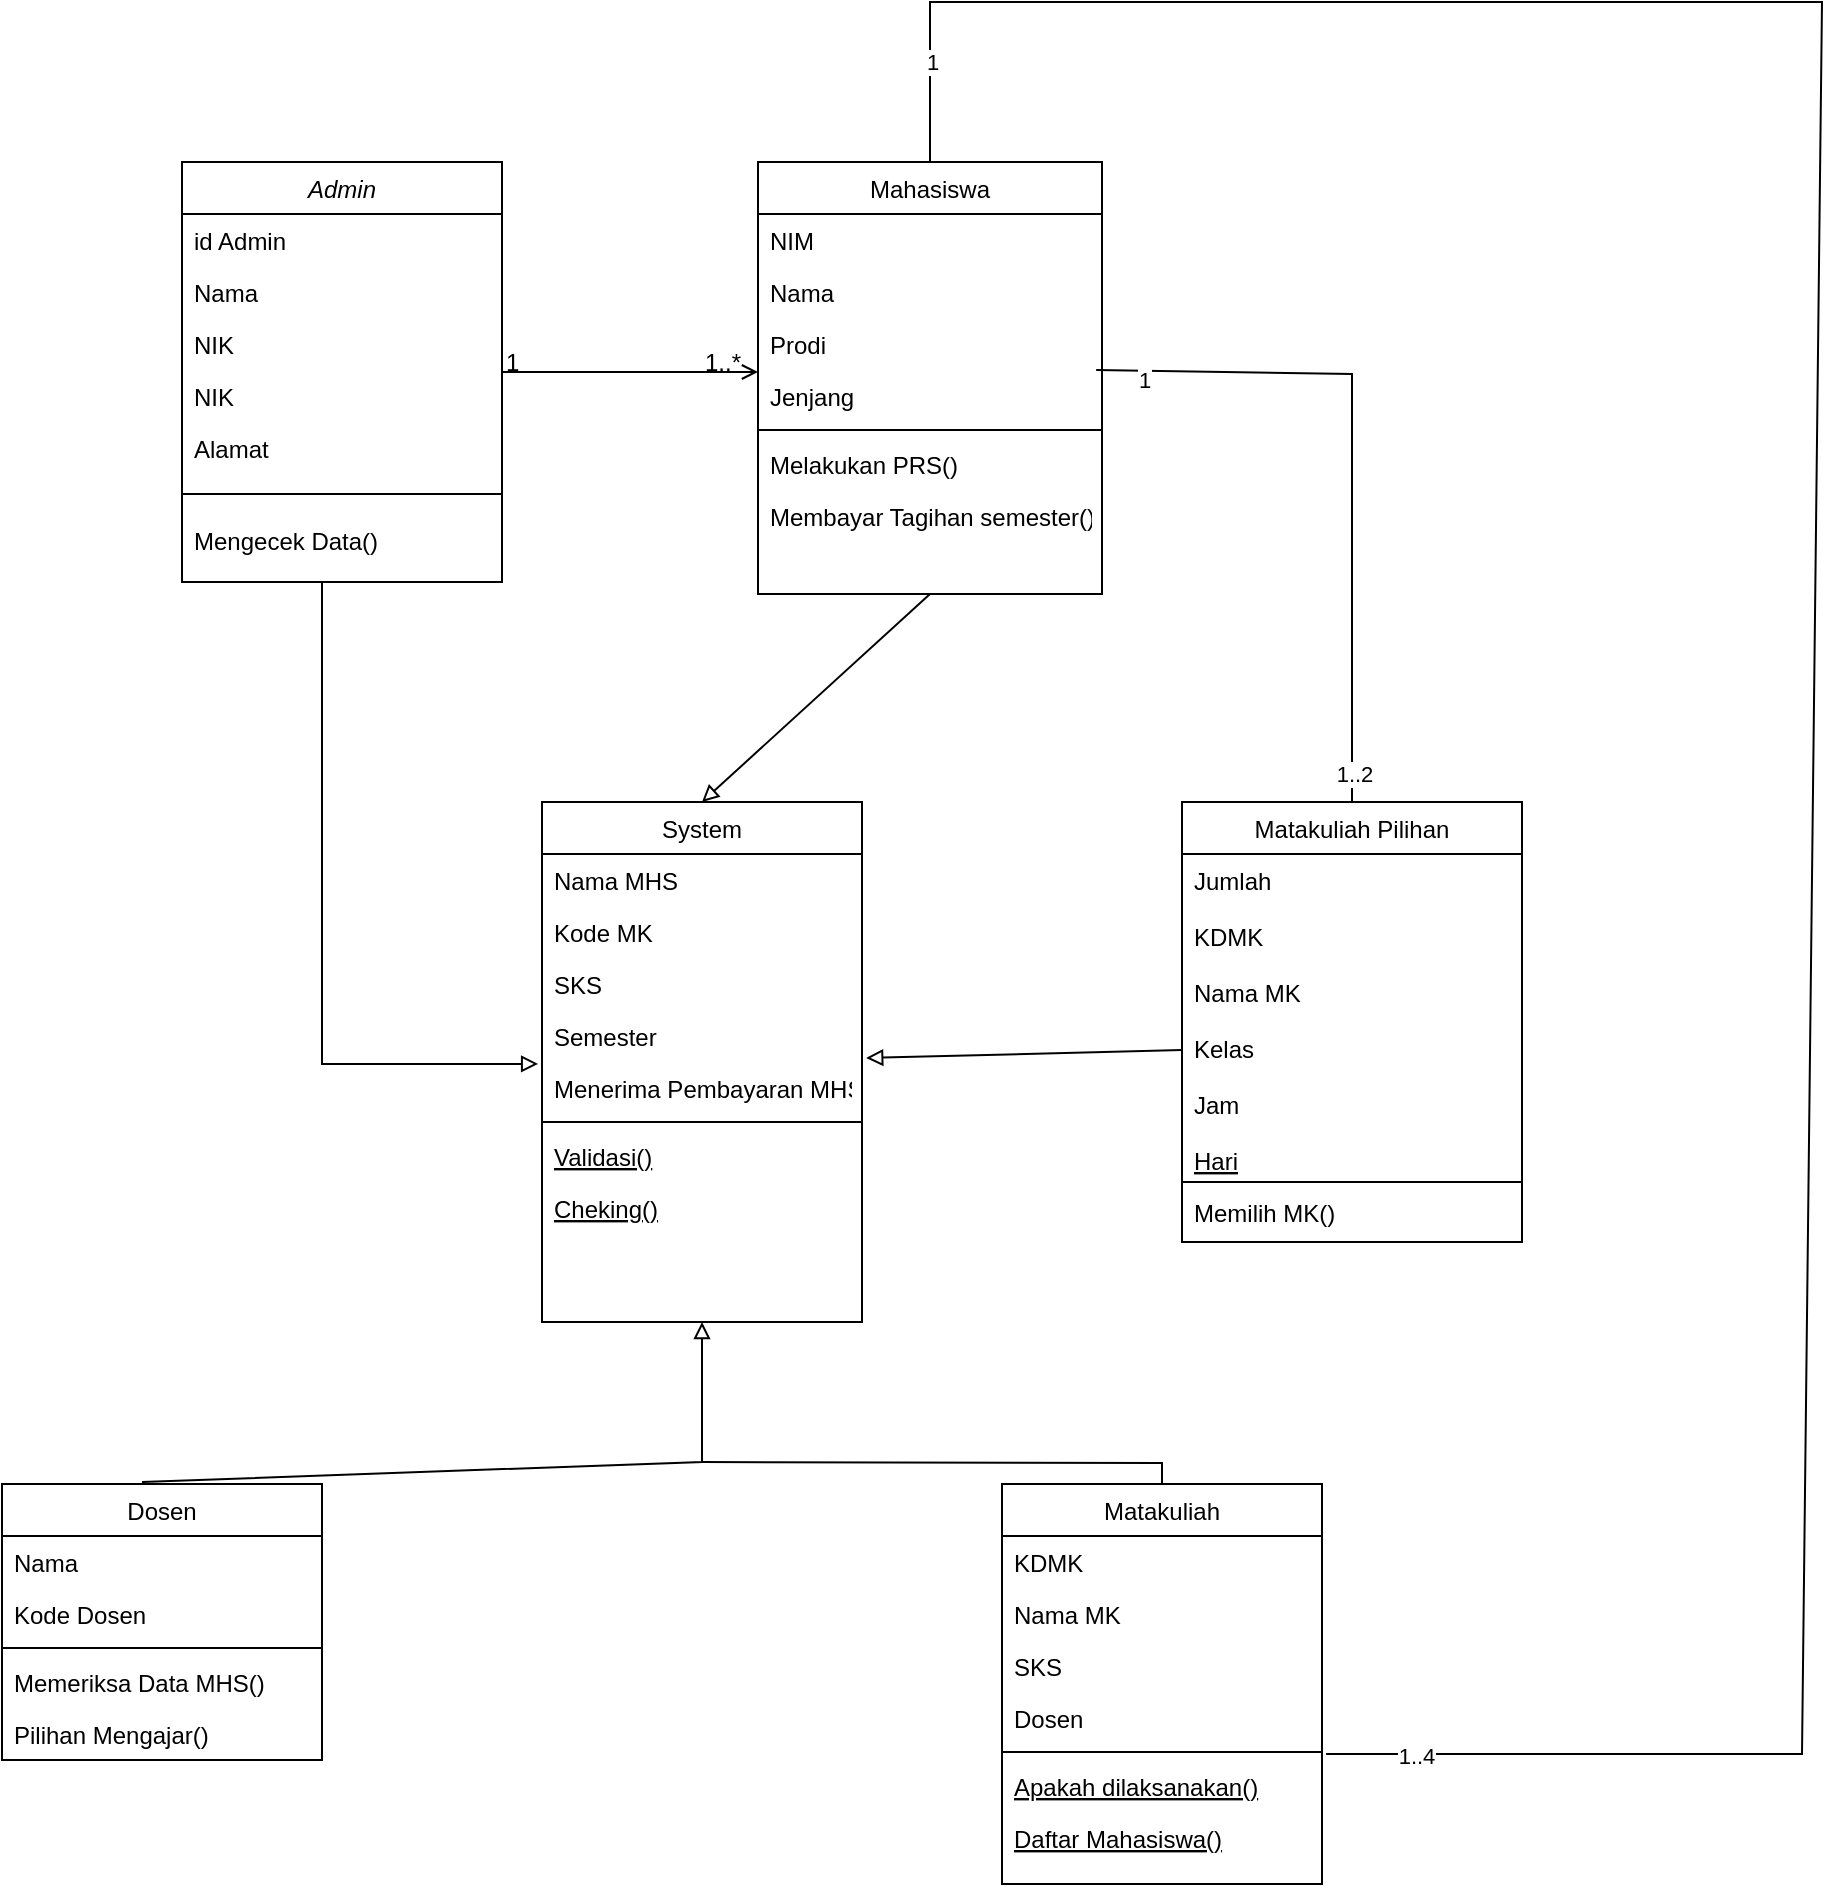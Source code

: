 <mxfile version="15.5.4" type="device" pages="2"><diagram id="C5RBs43oDa-KdzZeNtuy" name="Page-1"><mxGraphModel dx="868" dy="482" grid="1" gridSize="10" guides="1" tooltips="1" connect="1" arrows="1" fold="1" page="1" pageScale="1" pageWidth="827" pageHeight="1169" math="0" shadow="0"><root><mxCell id="WIyWlLk6GJQsqaUBKTNV-0"/><mxCell id="WIyWlLk6GJQsqaUBKTNV-1" parent="WIyWlLk6GJQsqaUBKTNV-0"/><mxCell id="zkfFHV4jXpPFQw0GAbJ--0" value="Admin" style="swimlane;fontStyle=2;align=center;verticalAlign=top;childLayout=stackLayout;horizontal=1;startSize=26;horizontalStack=0;resizeParent=1;resizeLast=0;collapsible=1;marginBottom=0;rounded=0;shadow=0;strokeWidth=1;" parent="WIyWlLk6GJQsqaUBKTNV-1" vertex="1"><mxGeometry x="220" y="120" width="160" height="210" as="geometry"><mxRectangle x="220" y="120" width="160" height="26" as="alternateBounds"/></mxGeometry></mxCell><mxCell id="zkfFHV4jXpPFQw0GAbJ--1" value="id Admin" style="text;align=left;verticalAlign=top;spacingLeft=4;spacingRight=4;overflow=hidden;rotatable=0;points=[[0,0.5],[1,0.5]];portConstraint=eastwest;" parent="zkfFHV4jXpPFQw0GAbJ--0" vertex="1"><mxGeometry y="26" width="160" height="26" as="geometry"/></mxCell><mxCell id="zkfFHV4jXpPFQw0GAbJ--2" value="Nama" style="text;align=left;verticalAlign=top;spacingLeft=4;spacingRight=4;overflow=hidden;rotatable=0;points=[[0,0.5],[1,0.5]];portConstraint=eastwest;rounded=0;shadow=0;html=0;" parent="zkfFHV4jXpPFQw0GAbJ--0" vertex="1"><mxGeometry y="52" width="160" height="26" as="geometry"/></mxCell><mxCell id="zkfFHV4jXpPFQw0GAbJ--3" value="NIK" style="text;align=left;verticalAlign=top;spacingLeft=4;spacingRight=4;overflow=hidden;rotatable=0;points=[[0,0.5],[1,0.5]];portConstraint=eastwest;rounded=0;shadow=0;html=0;" parent="zkfFHV4jXpPFQw0GAbJ--0" vertex="1"><mxGeometry y="78" width="160" height="26" as="geometry"/></mxCell><mxCell id="y5wbKTFpY-Hcn7v-fDve-41" value="NIK" style="text;align=left;verticalAlign=top;spacingLeft=4;spacingRight=4;overflow=hidden;rotatable=0;points=[[0,0.5],[1,0.5]];portConstraint=eastwest;rounded=0;shadow=0;html=0;" vertex="1" parent="zkfFHV4jXpPFQw0GAbJ--0"><mxGeometry y="104" width="160" height="26" as="geometry"/></mxCell><mxCell id="y5wbKTFpY-Hcn7v-fDve-0" value="Alamat" style="text;align=left;verticalAlign=top;spacingLeft=4;spacingRight=4;overflow=hidden;rotatable=0;points=[[0,0.5],[1,0.5]];portConstraint=eastwest;rounded=0;shadow=0;html=0;" vertex="1" parent="zkfFHV4jXpPFQw0GAbJ--0"><mxGeometry y="130" width="160" height="26" as="geometry"/></mxCell><mxCell id="zkfFHV4jXpPFQw0GAbJ--4" value="" style="line;html=1;strokeWidth=1;align=left;verticalAlign=middle;spacingTop=-1;spacingLeft=3;spacingRight=3;rotatable=0;labelPosition=right;points=[];portConstraint=eastwest;" parent="zkfFHV4jXpPFQw0GAbJ--0" vertex="1"><mxGeometry y="156" width="160" height="20" as="geometry"/></mxCell><mxCell id="y5wbKTFpY-Hcn7v-fDve-39" value="Mengecek Data()" style="text;align=left;verticalAlign=top;spacingLeft=4;spacingRight=4;overflow=hidden;rotatable=0;points=[[0,0.5],[1,0.5]];portConstraint=eastwest;" vertex="1" parent="zkfFHV4jXpPFQw0GAbJ--0"><mxGeometry y="176" width="160" height="26" as="geometry"/></mxCell><mxCell id="zkfFHV4jXpPFQw0GAbJ--6" value="Dosen" style="swimlane;fontStyle=0;align=center;verticalAlign=top;childLayout=stackLayout;horizontal=1;startSize=26;horizontalStack=0;resizeParent=1;resizeLast=0;collapsible=1;marginBottom=0;rounded=0;shadow=0;strokeWidth=1;" parent="WIyWlLk6GJQsqaUBKTNV-1" vertex="1"><mxGeometry x="130" y="781" width="160" height="138" as="geometry"><mxRectangle x="130" y="380" width="160" height="26" as="alternateBounds"/></mxGeometry></mxCell><mxCell id="zkfFHV4jXpPFQw0GAbJ--7" value="Nama" style="text;align=left;verticalAlign=top;spacingLeft=4;spacingRight=4;overflow=hidden;rotatable=0;points=[[0,0.5],[1,0.5]];portConstraint=eastwest;" parent="zkfFHV4jXpPFQw0GAbJ--6" vertex="1"><mxGeometry y="26" width="160" height="26" as="geometry"/></mxCell><mxCell id="zkfFHV4jXpPFQw0GAbJ--8" value="Kode Dosen" style="text;align=left;verticalAlign=top;spacingLeft=4;spacingRight=4;overflow=hidden;rotatable=0;points=[[0,0.5],[1,0.5]];portConstraint=eastwest;rounded=0;shadow=0;html=0;" parent="zkfFHV4jXpPFQw0GAbJ--6" vertex="1"><mxGeometry y="52" width="160" height="26" as="geometry"/></mxCell><mxCell id="zkfFHV4jXpPFQw0GAbJ--9" value="" style="line;html=1;strokeWidth=1;align=left;verticalAlign=middle;spacingTop=-1;spacingLeft=3;spacingRight=3;rotatable=0;labelPosition=right;points=[];portConstraint=eastwest;" parent="zkfFHV4jXpPFQw0GAbJ--6" vertex="1"><mxGeometry y="78" width="160" height="8" as="geometry"/></mxCell><mxCell id="zkfFHV4jXpPFQw0GAbJ--11" value="Memeriksa Data MHS()" style="text;align=left;verticalAlign=top;spacingLeft=4;spacingRight=4;overflow=hidden;rotatable=0;points=[[0,0.5],[1,0.5]];portConstraint=eastwest;" parent="zkfFHV4jXpPFQw0GAbJ--6" vertex="1"><mxGeometry y="86" width="160" height="26" as="geometry"/></mxCell><mxCell id="y5wbKTFpY-Hcn7v-fDve-40" value="Pilihan Mengajar()" style="text;align=left;verticalAlign=top;spacingLeft=4;spacingRight=4;overflow=hidden;rotatable=0;points=[[0,0.5],[1,0.5]];portConstraint=eastwest;" vertex="1" parent="zkfFHV4jXpPFQw0GAbJ--6"><mxGeometry y="112" width="160" height="26" as="geometry"/></mxCell><mxCell id="zkfFHV4jXpPFQw0GAbJ--13" value="Matakuliah" style="swimlane;fontStyle=0;align=center;verticalAlign=top;childLayout=stackLayout;horizontal=1;startSize=26;horizontalStack=0;resizeParent=1;resizeLast=0;collapsible=1;marginBottom=0;rounded=0;shadow=0;strokeWidth=1;" parent="WIyWlLk6GJQsqaUBKTNV-1" vertex="1"><mxGeometry x="630" y="781" width="160" height="200" as="geometry"><mxRectangle x="413.5" y="781" width="170" height="26" as="alternateBounds"/></mxGeometry></mxCell><mxCell id="zkfFHV4jXpPFQw0GAbJ--14" value="KDMK" style="text;align=left;verticalAlign=top;spacingLeft=4;spacingRight=4;overflow=hidden;rotatable=0;points=[[0,0.5],[1,0.5]];portConstraint=eastwest;" parent="zkfFHV4jXpPFQw0GAbJ--13" vertex="1"><mxGeometry y="26" width="160" height="26" as="geometry"/></mxCell><mxCell id="y5wbKTFpY-Hcn7v-fDve-28" value="Nama MK" style="text;align=left;verticalAlign=top;spacingLeft=4;spacingRight=4;overflow=hidden;rotatable=0;points=[[0,0.5],[1,0.5]];portConstraint=eastwest;" vertex="1" parent="zkfFHV4jXpPFQw0GAbJ--13"><mxGeometry y="52" width="160" height="26" as="geometry"/></mxCell><mxCell id="y5wbKTFpY-Hcn7v-fDve-29" value="SKS" style="text;align=left;verticalAlign=top;spacingLeft=4;spacingRight=4;overflow=hidden;rotatable=0;points=[[0,0.5],[1,0.5]];portConstraint=eastwest;" vertex="1" parent="zkfFHV4jXpPFQw0GAbJ--13"><mxGeometry y="78" width="160" height="26" as="geometry"/></mxCell><mxCell id="y5wbKTFpY-Hcn7v-fDve-30" value="Dosen" style="text;align=left;verticalAlign=top;spacingLeft=4;spacingRight=4;overflow=hidden;rotatable=0;points=[[0,0.5],[1,0.5]];portConstraint=eastwest;" vertex="1" parent="zkfFHV4jXpPFQw0GAbJ--13"><mxGeometry y="104" width="160" height="26" as="geometry"/></mxCell><mxCell id="zkfFHV4jXpPFQw0GAbJ--15" value="" style="line;html=1;strokeWidth=1;align=left;verticalAlign=middle;spacingTop=-1;spacingLeft=3;spacingRight=3;rotatable=0;labelPosition=right;points=[];portConstraint=eastwest;" parent="zkfFHV4jXpPFQw0GAbJ--13" vertex="1"><mxGeometry y="130" width="160" height="8" as="geometry"/></mxCell><mxCell id="y5wbKTFpY-Hcn7v-fDve-2" value="Apakah dilaksanakan()" style="text;align=left;verticalAlign=top;spacingLeft=4;spacingRight=4;overflow=hidden;rotatable=0;points=[[0,0.5],[1,0.5]];portConstraint=eastwest;fontStyle=4" vertex="1" parent="zkfFHV4jXpPFQw0GAbJ--13"><mxGeometry y="138" width="160" height="26" as="geometry"/></mxCell><mxCell id="y5wbKTFpY-Hcn7v-fDve-3" value="Daftar Mahasiswa()" style="text;align=left;verticalAlign=top;spacingLeft=4;spacingRight=4;overflow=hidden;rotatable=0;points=[[0,0.5],[1,0.5]];portConstraint=eastwest;fontStyle=4" vertex="1" parent="zkfFHV4jXpPFQw0GAbJ--13"><mxGeometry y="164" width="160" height="26" as="geometry"/></mxCell><mxCell id="zkfFHV4jXpPFQw0GAbJ--17" value="Mahasiswa" style="swimlane;fontStyle=0;align=center;verticalAlign=top;childLayout=stackLayout;horizontal=1;startSize=26;horizontalStack=0;resizeParent=1;resizeLast=0;collapsible=1;marginBottom=0;rounded=0;shadow=0;strokeWidth=1;" parent="WIyWlLk6GJQsqaUBKTNV-1" vertex="1"><mxGeometry x="508" y="120" width="172" height="216" as="geometry"><mxRectangle x="550" y="140" width="160" height="26" as="alternateBounds"/></mxGeometry></mxCell><mxCell id="zkfFHV4jXpPFQw0GAbJ--18" value="NIM" style="text;align=left;verticalAlign=top;spacingLeft=4;spacingRight=4;overflow=hidden;rotatable=0;points=[[0,0.5],[1,0.5]];portConstraint=eastwest;" parent="zkfFHV4jXpPFQw0GAbJ--17" vertex="1"><mxGeometry y="26" width="172" height="26" as="geometry"/></mxCell><mxCell id="zkfFHV4jXpPFQw0GAbJ--19" value="Nama" style="text;align=left;verticalAlign=top;spacingLeft=4;spacingRight=4;overflow=hidden;rotatable=0;points=[[0,0.5],[1,0.5]];portConstraint=eastwest;rounded=0;shadow=0;html=0;" parent="zkfFHV4jXpPFQw0GAbJ--17" vertex="1"><mxGeometry y="52" width="172" height="26" as="geometry"/></mxCell><mxCell id="zkfFHV4jXpPFQw0GAbJ--20" value="Prodi" style="text;align=left;verticalAlign=top;spacingLeft=4;spacingRight=4;overflow=hidden;rotatable=0;points=[[0,0.5],[1,0.5]];portConstraint=eastwest;rounded=0;shadow=0;html=0;" parent="zkfFHV4jXpPFQw0GAbJ--17" vertex="1"><mxGeometry y="78" width="172" height="26" as="geometry"/></mxCell><mxCell id="zkfFHV4jXpPFQw0GAbJ--22" value="Jenjang" style="text;align=left;verticalAlign=top;spacingLeft=4;spacingRight=4;overflow=hidden;rotatable=0;points=[[0,0.5],[1,0.5]];portConstraint=eastwest;rounded=0;shadow=0;html=0;" parent="zkfFHV4jXpPFQw0GAbJ--17" vertex="1"><mxGeometry y="104" width="172" height="26" as="geometry"/></mxCell><mxCell id="zkfFHV4jXpPFQw0GAbJ--23" value="" style="line;html=1;strokeWidth=1;align=left;verticalAlign=middle;spacingTop=-1;spacingLeft=3;spacingRight=3;rotatable=0;labelPosition=right;points=[];portConstraint=eastwest;" parent="zkfFHV4jXpPFQw0GAbJ--17" vertex="1"><mxGeometry y="130" width="172" height="8" as="geometry"/></mxCell><mxCell id="zkfFHV4jXpPFQw0GAbJ--24" value="Melakukan PRS()" style="text;align=left;verticalAlign=top;spacingLeft=4;spacingRight=4;overflow=hidden;rotatable=0;points=[[0,0.5],[1,0.5]];portConstraint=eastwest;" parent="zkfFHV4jXpPFQw0GAbJ--17" vertex="1"><mxGeometry y="138" width="172" height="26" as="geometry"/></mxCell><mxCell id="zkfFHV4jXpPFQw0GAbJ--25" value="Membayar Tagihan semester()" style="text;align=left;verticalAlign=top;spacingLeft=4;spacingRight=4;overflow=hidden;rotatable=0;points=[[0,0.5],[1,0.5]];portConstraint=eastwest;" parent="zkfFHV4jXpPFQw0GAbJ--17" vertex="1"><mxGeometry y="164" width="172" height="26" as="geometry"/></mxCell><mxCell id="zkfFHV4jXpPFQw0GAbJ--26" value="" style="endArrow=open;shadow=0;strokeWidth=1;rounded=0;endFill=1;edgeStyle=elbowEdgeStyle;elbow=vertical;" parent="WIyWlLk6GJQsqaUBKTNV-1" source="zkfFHV4jXpPFQw0GAbJ--0" target="zkfFHV4jXpPFQw0GAbJ--17" edge="1"><mxGeometry x="0.5" y="41" relative="1" as="geometry"><mxPoint x="380" y="192" as="sourcePoint"/><mxPoint x="540" y="192" as="targetPoint"/><mxPoint x="-40" y="32" as="offset"/></mxGeometry></mxCell><mxCell id="zkfFHV4jXpPFQw0GAbJ--27" value="1" style="resizable=0;align=left;verticalAlign=bottom;labelBackgroundColor=none;fontSize=12;" parent="zkfFHV4jXpPFQw0GAbJ--26" connectable="0" vertex="1"><mxGeometry x="-1" relative="1" as="geometry"><mxPoint y="4" as="offset"/></mxGeometry></mxCell><mxCell id="zkfFHV4jXpPFQw0GAbJ--28" value="1..*" style="resizable=0;align=right;verticalAlign=bottom;labelBackgroundColor=none;fontSize=12;" parent="zkfFHV4jXpPFQw0GAbJ--26" connectable="0" vertex="1"><mxGeometry x="1" relative="1" as="geometry"><mxPoint x="-7" y="4" as="offset"/></mxGeometry></mxCell><mxCell id="y5wbKTFpY-Hcn7v-fDve-4" value="Matakuliah Pilihan" style="swimlane;fontStyle=0;align=center;verticalAlign=top;childLayout=stackLayout;horizontal=1;startSize=26;horizontalStack=0;resizeParent=1;resizeLast=0;collapsible=1;marginBottom=0;rounded=0;shadow=0;strokeWidth=1;" vertex="1" parent="WIyWlLk6GJQsqaUBKTNV-1"><mxGeometry x="720" y="440" width="170" height="220" as="geometry"><mxRectangle x="340" y="380" width="170" height="26" as="alternateBounds"/></mxGeometry></mxCell><mxCell id="y5wbKTFpY-Hcn7v-fDve-5" value="Jumlah" style="text;align=left;verticalAlign=top;spacingLeft=4;spacingRight=4;overflow=hidden;rotatable=0;points=[[0,0.5],[1,0.5]];portConstraint=eastwest;" vertex="1" parent="y5wbKTFpY-Hcn7v-fDve-4"><mxGeometry y="26" width="170" height="28" as="geometry"/></mxCell><mxCell id="y5wbKTFpY-Hcn7v-fDve-23" value="KDMK" style="text;align=left;verticalAlign=top;spacingLeft=4;spacingRight=4;overflow=hidden;rotatable=0;points=[[0,0.5],[1,0.5]];portConstraint=eastwest;" vertex="1" parent="y5wbKTFpY-Hcn7v-fDve-4"><mxGeometry y="54" width="170" height="28" as="geometry"/></mxCell><mxCell id="y5wbKTFpY-Hcn7v-fDve-24" value="Nama MK" style="text;align=left;verticalAlign=top;spacingLeft=4;spacingRight=4;overflow=hidden;rotatable=0;points=[[0,0.5],[1,0.5]];portConstraint=eastwest;" vertex="1" parent="y5wbKTFpY-Hcn7v-fDve-4"><mxGeometry y="82" width="170" height="28" as="geometry"/></mxCell><mxCell id="y5wbKTFpY-Hcn7v-fDve-25" value="Kelas" style="text;align=left;verticalAlign=top;spacingLeft=4;spacingRight=4;overflow=hidden;rotatable=0;points=[[0,0.5],[1,0.5]];portConstraint=eastwest;" vertex="1" parent="y5wbKTFpY-Hcn7v-fDve-4"><mxGeometry y="110" width="170" height="28" as="geometry"/></mxCell><mxCell id="y5wbKTFpY-Hcn7v-fDve-26" value="Jam" style="text;align=left;verticalAlign=top;spacingLeft=4;spacingRight=4;overflow=hidden;rotatable=0;points=[[0,0.5],[1,0.5]];portConstraint=eastwest;" vertex="1" parent="y5wbKTFpY-Hcn7v-fDve-4"><mxGeometry y="138" width="170" height="28" as="geometry"/></mxCell><mxCell id="y5wbKTFpY-Hcn7v-fDve-7" value="Hari" style="text;align=left;verticalAlign=top;spacingLeft=4;spacingRight=4;overflow=hidden;rotatable=0;points=[[0,0.5],[1,0.5]];portConstraint=eastwest;fontStyle=4" vertex="1" parent="y5wbKTFpY-Hcn7v-fDve-4"><mxGeometry y="166" width="170" height="26" as="geometry"/></mxCell><mxCell id="y5wbKTFpY-Hcn7v-fDve-27" value="Memilih MK()" style="text;align=left;verticalAlign=top;spacingLeft=4;spacingRight=4;overflow=hidden;rotatable=0;points=[[0,0.5],[1,0.5]];portConstraint=eastwest;" vertex="1" parent="y5wbKTFpY-Hcn7v-fDve-4"><mxGeometry y="192" width="170" height="28" as="geometry"/></mxCell><mxCell id="y5wbKTFpY-Hcn7v-fDve-10" value="" style="line;html=1;strokeWidth=1;align=left;verticalAlign=middle;spacingTop=-1;spacingLeft=3;spacingRight=3;rotatable=0;labelPosition=right;points=[];portConstraint=eastwest;" vertex="1" parent="WIyWlLk6GJQsqaUBKTNV-1"><mxGeometry x="720" y="621" width="170" height="18" as="geometry"/></mxCell><mxCell id="y5wbKTFpY-Hcn7v-fDve-31" value="System" style="swimlane;fontStyle=0;align=center;verticalAlign=top;childLayout=stackLayout;horizontal=1;startSize=26;horizontalStack=0;resizeParent=1;resizeLast=0;collapsible=1;marginBottom=0;rounded=0;shadow=0;strokeWidth=1;" vertex="1" parent="WIyWlLk6GJQsqaUBKTNV-1"><mxGeometry x="400" y="440" width="160" height="260" as="geometry"><mxRectangle x="340" y="380" width="170" height="26" as="alternateBounds"/></mxGeometry></mxCell><mxCell id="y5wbKTFpY-Hcn7v-fDve-32" value="Nama MHS" style="text;align=left;verticalAlign=top;spacingLeft=4;spacingRight=4;overflow=hidden;rotatable=0;points=[[0,0.5],[1,0.5]];portConstraint=eastwest;" vertex="1" parent="y5wbKTFpY-Hcn7v-fDve-31"><mxGeometry y="26" width="160" height="26" as="geometry"/></mxCell><mxCell id="y5wbKTFpY-Hcn7v-fDve-33" value="Kode MK" style="text;align=left;verticalAlign=top;spacingLeft=4;spacingRight=4;overflow=hidden;rotatable=0;points=[[0,0.5],[1,0.5]];portConstraint=eastwest;" vertex="1" parent="y5wbKTFpY-Hcn7v-fDve-31"><mxGeometry y="52" width="160" height="26" as="geometry"/></mxCell><mxCell id="y5wbKTFpY-Hcn7v-fDve-34" value="SKS" style="text;align=left;verticalAlign=top;spacingLeft=4;spacingRight=4;overflow=hidden;rotatable=0;points=[[0,0.5],[1,0.5]];portConstraint=eastwest;" vertex="1" parent="y5wbKTFpY-Hcn7v-fDve-31"><mxGeometry y="78" width="160" height="26" as="geometry"/></mxCell><mxCell id="y5wbKTFpY-Hcn7v-fDve-35" value="Semester" style="text;align=left;verticalAlign=top;spacingLeft=4;spacingRight=4;overflow=hidden;rotatable=0;points=[[0,0.5],[1,0.5]];portConstraint=eastwest;" vertex="1" parent="y5wbKTFpY-Hcn7v-fDve-31"><mxGeometry y="104" width="160" height="26" as="geometry"/></mxCell><mxCell id="y5wbKTFpY-Hcn7v-fDve-46" value="Menerima Pembayaran MHS" style="text;align=left;verticalAlign=top;spacingLeft=4;spacingRight=4;overflow=hidden;rotatable=0;points=[[0,0.5],[1,0.5]];portConstraint=eastwest;" vertex="1" parent="y5wbKTFpY-Hcn7v-fDve-31"><mxGeometry y="130" width="160" height="26" as="geometry"/></mxCell><mxCell id="y5wbKTFpY-Hcn7v-fDve-36" value="" style="line;html=1;strokeWidth=1;align=left;verticalAlign=middle;spacingTop=-1;spacingLeft=3;spacingRight=3;rotatable=0;labelPosition=right;points=[];portConstraint=eastwest;" vertex="1" parent="y5wbKTFpY-Hcn7v-fDve-31"><mxGeometry y="156" width="160" height="8" as="geometry"/></mxCell><mxCell id="y5wbKTFpY-Hcn7v-fDve-38" value="Validasi()" style="text;align=left;verticalAlign=top;spacingLeft=4;spacingRight=4;overflow=hidden;rotatable=0;points=[[0,0.5],[1,0.5]];portConstraint=eastwest;fontStyle=4" vertex="1" parent="y5wbKTFpY-Hcn7v-fDve-31"><mxGeometry y="164" width="160" height="26" as="geometry"/></mxCell><mxCell id="y5wbKTFpY-Hcn7v-fDve-37" value="Cheking()" style="text;align=left;verticalAlign=top;spacingLeft=4;spacingRight=4;overflow=hidden;rotatable=0;points=[[0,0.5],[1,0.5]];portConstraint=eastwest;fontStyle=4" vertex="1" parent="y5wbKTFpY-Hcn7v-fDve-31"><mxGeometry y="190" width="160" height="26" as="geometry"/></mxCell><mxCell id="y5wbKTFpY-Hcn7v-fDve-43" value="" style="endArrow=block;endFill=0;html=1;rounded=0;exitX=0.5;exitY=1;exitDx=0;exitDy=0;entryX=0.5;entryY=0;entryDx=0;entryDy=0;" edge="1" parent="WIyWlLk6GJQsqaUBKTNV-1" source="zkfFHV4jXpPFQw0GAbJ--17" target="y5wbKTFpY-Hcn7v-fDve-31"><mxGeometry width="160" relative="1" as="geometry"><mxPoint x="640" y="460" as="sourcePoint"/><mxPoint x="680" y="710" as="targetPoint"/></mxGeometry></mxCell><mxCell id="y5wbKTFpY-Hcn7v-fDve-44" value="" style="endArrow=block;endFill=0;html=1;rounded=0;entryX=-0.012;entryY=1.038;entryDx=0;entryDy=0;entryPerimeter=0;" edge="1" parent="WIyWlLk6GJQsqaUBKTNV-1" target="y5wbKTFpY-Hcn7v-fDve-35"><mxGeometry width="160" relative="1" as="geometry"><mxPoint x="290" y="330" as="sourcePoint"/><mxPoint x="300" y="550" as="targetPoint"/><Array as="points"><mxPoint x="290" y="571"/></Array></mxGeometry></mxCell><mxCell id="y5wbKTFpY-Hcn7v-fDve-45" value="" style="endArrow=block;endFill=0;html=1;rounded=0;exitX=0;exitY=0.5;exitDx=0;exitDy=0;entryX=1.013;entryY=0.923;entryDx=0;entryDy=0;entryPerimeter=0;" edge="1" parent="WIyWlLk6GJQsqaUBKTNV-1" source="y5wbKTFpY-Hcn7v-fDve-25" target="y5wbKTFpY-Hcn7v-fDve-35"><mxGeometry width="160" relative="1" as="geometry"><mxPoint x="604" y="346" as="sourcePoint"/><mxPoint x="490" y="450" as="targetPoint"/></mxGeometry></mxCell><mxCell id="y5wbKTFpY-Hcn7v-fDve-47" value="" style="endArrow=block;endFill=0;html=1;rounded=0;entryX=0.5;entryY=1;entryDx=0;entryDy=0;" edge="1" parent="WIyWlLk6GJQsqaUBKTNV-1" target="y5wbKTFpY-Hcn7v-fDve-31"><mxGeometry width="160" relative="1" as="geometry"><mxPoint x="200" y="780" as="sourcePoint"/><mxPoint x="572.08" y="577.998" as="targetPoint"/><Array as="points"><mxPoint x="480" y="770"/></Array></mxGeometry></mxCell><mxCell id="y5wbKTFpY-Hcn7v-fDve-48" value="" style="endArrow=none;html=1;edgeStyle=orthogonalEdgeStyle;rounded=0;entryX=0.5;entryY=0;entryDx=0;entryDy=0;" edge="1" parent="WIyWlLk6GJQsqaUBKTNV-1" target="zkfFHV4jXpPFQw0GAbJ--13"><mxGeometry relative="1" as="geometry"><mxPoint x="480" y="770" as="sourcePoint"/><mxPoint x="620" y="780" as="targetPoint"/></mxGeometry></mxCell><mxCell id="y5wbKTFpY-Hcn7v-fDve-51" value="" style="endArrow=none;html=1;rounded=0;entryX=0.983;entryY=0;entryDx=0;entryDy=0;entryPerimeter=0;exitX=0.5;exitY=0;exitDx=0;exitDy=0;" edge="1" parent="WIyWlLk6GJQsqaUBKTNV-1" source="y5wbKTFpY-Hcn7v-fDve-4" target="zkfFHV4jXpPFQw0GAbJ--22"><mxGeometry width="50" height="50" relative="1" as="geometry"><mxPoint x="520" y="510" as="sourcePoint"/><mxPoint x="720" y="270" as="targetPoint"/><Array as="points"><mxPoint x="805" y="226"/></Array></mxGeometry></mxCell><mxCell id="y5wbKTFpY-Hcn7v-fDve-53" value="1" style="edgeLabel;html=1;align=center;verticalAlign=middle;resizable=0;points=[];" vertex="1" connectable="0" parent="y5wbKTFpY-Hcn7v-fDve-51"><mxGeometry x="0.86" y="4" relative="1" as="geometry"><mxPoint as="offset"/></mxGeometry></mxCell><mxCell id="y5wbKTFpY-Hcn7v-fDve-54" value="1..2" style="edgeLabel;html=1;align=center;verticalAlign=middle;resizable=0;points=[];" vertex="1" connectable="0" parent="y5wbKTFpY-Hcn7v-fDve-51"><mxGeometry x="-0.918" y="-1" relative="1" as="geometry"><mxPoint as="offset"/></mxGeometry></mxCell><mxCell id="y5wbKTFpY-Hcn7v-fDve-52" value="" style="endArrow=none;html=1;rounded=0;entryX=0.5;entryY=0;entryDx=0;entryDy=0;exitX=1.013;exitY=1.192;exitDx=0;exitDy=0;exitPerimeter=0;" edge="1" parent="WIyWlLk6GJQsqaUBKTNV-1" source="y5wbKTFpY-Hcn7v-fDve-30" target="zkfFHV4jXpPFQw0GAbJ--17"><mxGeometry width="50" height="50" relative="1" as="geometry"><mxPoint x="520" y="310" as="sourcePoint"/><mxPoint x="570" y="260" as="targetPoint"/><Array as="points"><mxPoint x="1030" y="916"/><mxPoint x="1040" y="40"/><mxPoint x="594" y="40"/></Array></mxGeometry></mxCell><mxCell id="y5wbKTFpY-Hcn7v-fDve-55" value="1" style="edgeLabel;html=1;align=center;verticalAlign=middle;resizable=0;points=[];" vertex="1" connectable="0" parent="y5wbKTFpY-Hcn7v-fDve-52"><mxGeometry x="0.939" y="1" relative="1" as="geometry"><mxPoint as="offset"/></mxGeometry></mxCell><mxCell id="y5wbKTFpY-Hcn7v-fDve-56" value="1..4" style="edgeLabel;html=1;align=center;verticalAlign=middle;resizable=0;points=[];" vertex="1" connectable="0" parent="y5wbKTFpY-Hcn7v-fDve-52"><mxGeometry x="-0.945" y="-1" relative="1" as="geometry"><mxPoint as="offset"/></mxGeometry></mxCell></root></mxGraphModel></diagram><diagram id="Gz144CfQdNpAICy5WTWX" name="Page-2"><mxGraphModel dx="868" dy="482" grid="1" gridSize="10" guides="1" tooltips="1" connect="1" arrows="1" fold="1" page="1" pageScale="1" pageWidth="827" pageHeight="1169" math="0" shadow="0"><root><mxCell id="-Zov-kGagpWOXZbwNAkY-0"/><mxCell id="-Zov-kGagpWOXZbwNAkY-1" parent="-Zov-kGagpWOXZbwNAkY-0"/></root></mxGraphModel></diagram></mxfile>